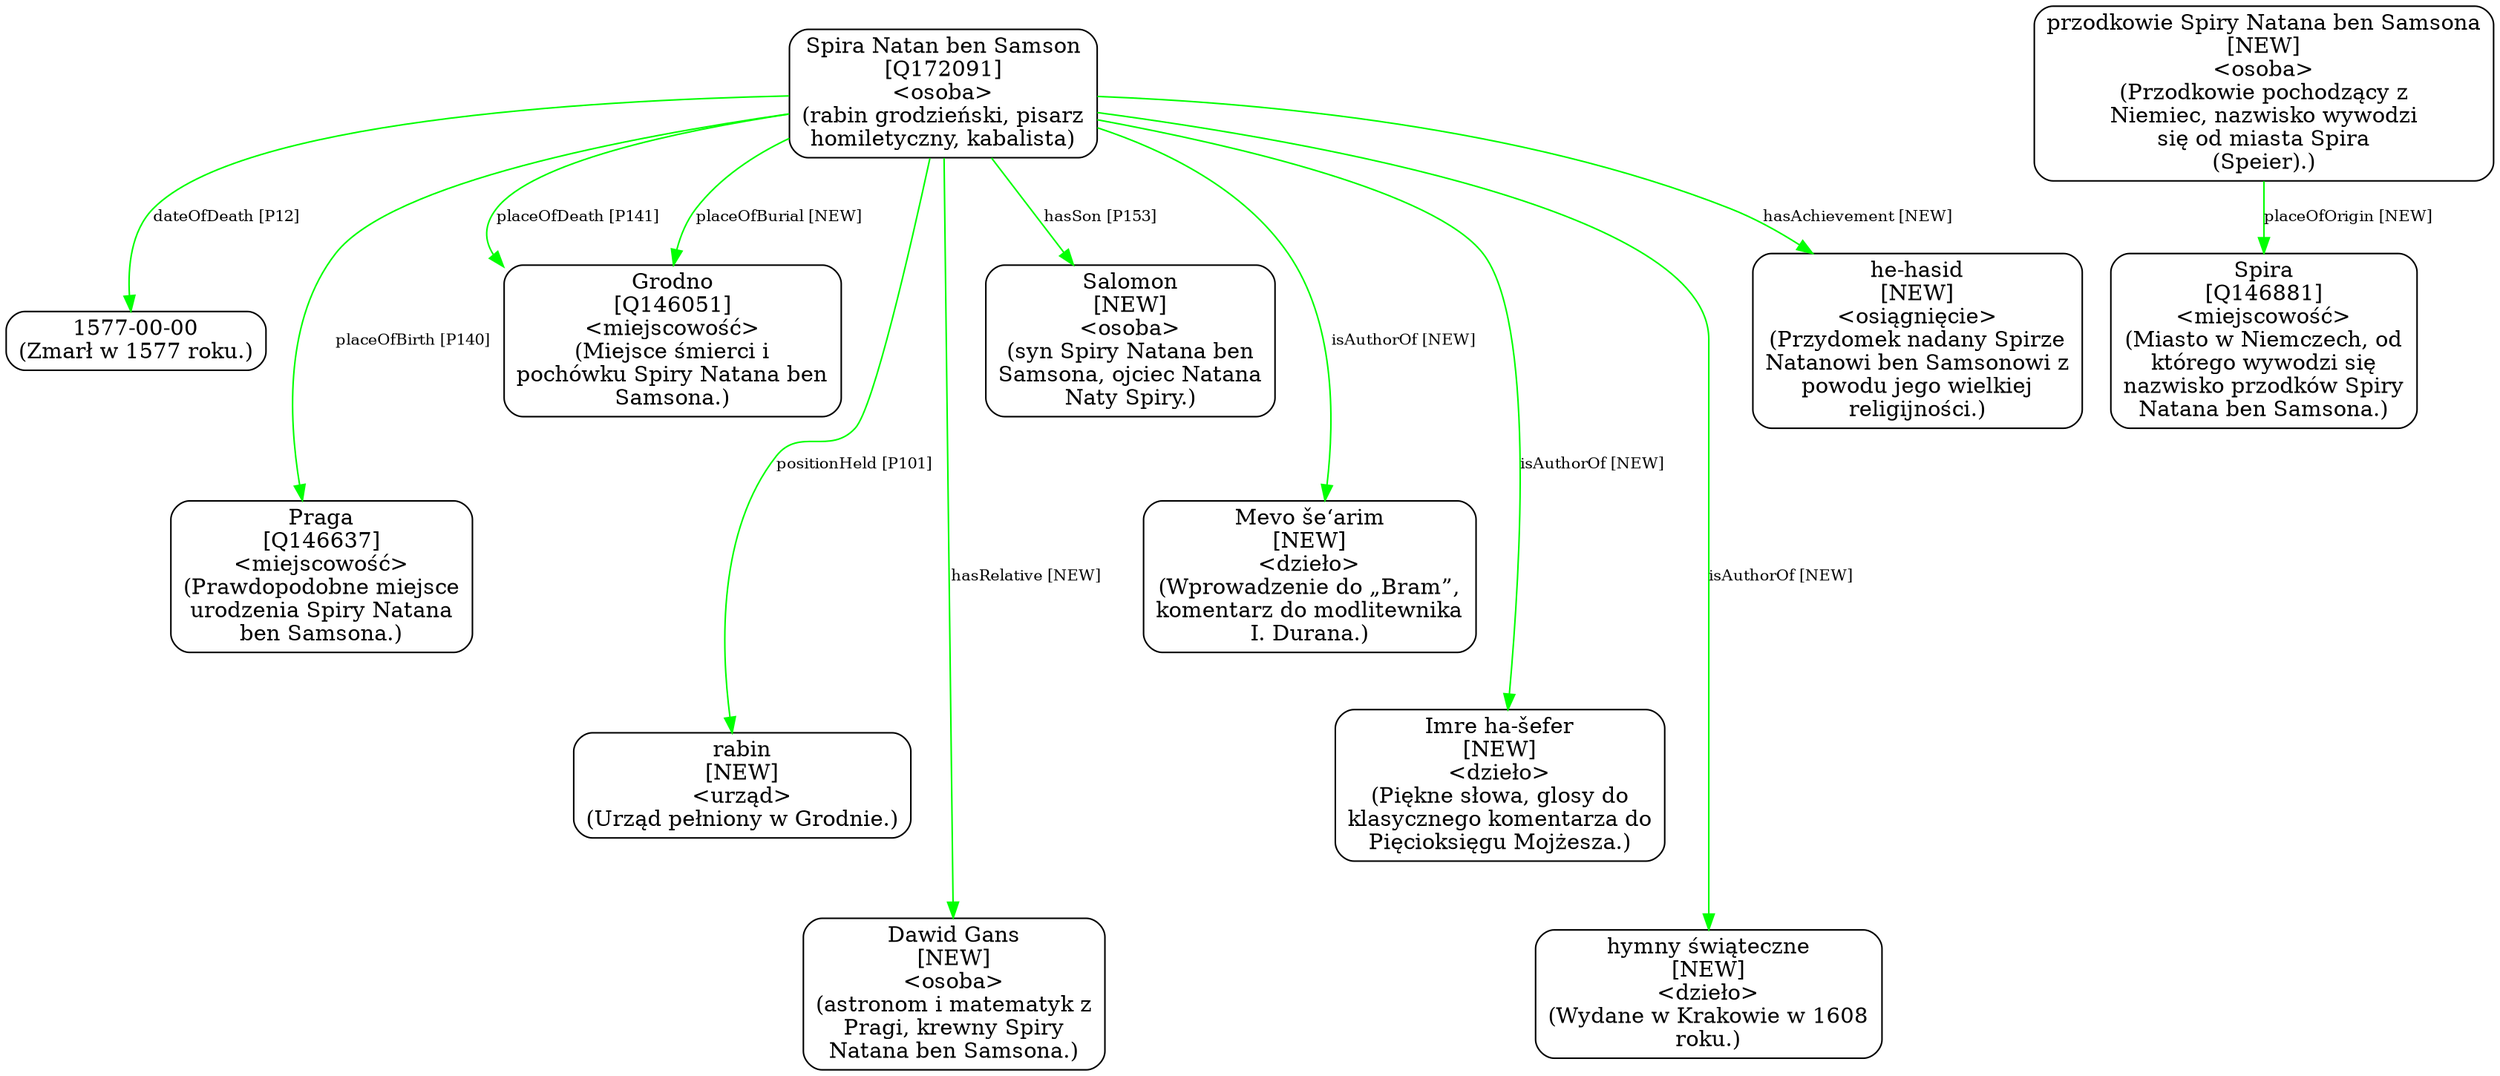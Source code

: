digraph {
	node [shape=box,
		style=rounded
	];
	edge [fontsize=10];
	"Spira Natan ben Samson
[Q172091]
<osoba>
(rabin grodzieński, pisarz
homiletyczny, kabalista)"	[color=black,
		label="Spira Natan ben Samson
[Q172091]
<osoba>
(rabin grodzieński, pisarz
homiletyczny, kabalista)"];
	"Spira Natan ben Samson
[Q172091]
<osoba>
(rabin grodzieński, pisarz
homiletyczny, kabalista)" -> "1577-00-00
(Zmarł w 1577 roku.)"	[color=green,
		label="dateOfDeath [P12]",
		minlen=1];
	"Spira Natan ben Samson
[Q172091]
<osoba>
(rabin grodzieński, pisarz
homiletyczny, kabalista)" -> "Praga
[Q146637]
<miejscowość>
(Prawdopodobne miejsce
urodzenia Spiry Natana
ben Samsona.)"	[color=green,
		label="placeOfBirth [P140]",
		minlen=2];
	"Spira Natan ben Samson
[Q172091]
<osoba>
(rabin grodzieński, pisarz
homiletyczny, kabalista)" -> "Grodno
[Q146051]
<miejscowość>
(Miejsce śmierci i
pochówku Spiry Natana ben
Samsona.)"	[color=green,
		label="placeOfDeath [P141]"];
	"Spira Natan ben Samson
[Q172091]
<osoba>
(rabin grodzieński, pisarz
homiletyczny, kabalista)" -> "Grodno
[Q146051]
<miejscowość>
(Miejsce śmierci i
pochówku Spiry Natana ben
Samsona.)"	[color=green,
		label="placeOfBurial [NEW]"];
	"Spira Natan ben Samson
[Q172091]
<osoba>
(rabin grodzieński, pisarz
homiletyczny, kabalista)" -> "rabin
[NEW]
<urząd>
(Urząd pełniony w Grodnie.)"	[color=green,
		label="positionHeld [P101]",
		minlen=3];
	"Spira Natan ben Samson
[Q172091]
<osoba>
(rabin grodzieński, pisarz
homiletyczny, kabalista)" -> "Dawid Gans
[NEW]
<osoba>
(astronom i matematyk z
Pragi, krewny Spiry
Natana ben Samsona.)"	[color=green,
		label="hasRelative [NEW]",
		minlen=4];
	"Spira Natan ben Samson
[Q172091]
<osoba>
(rabin grodzieński, pisarz
homiletyczny, kabalista)" -> "Salomon
[NEW]
<osoba>
(syn Spiry Natana ben
Samsona, ojciec Natana
Naty Spiry.)"	[color=green,
		label="hasSon [P153]",
		minlen=1];
	"Spira Natan ben Samson
[Q172091]
<osoba>
(rabin grodzieński, pisarz
homiletyczny, kabalista)" -> "Mevo še‘arim
[NEW]
<dzieło>
(Wprowadzenie do „Bram”,
komentarz do modlitewnika
I. Durana.)"	[color=green,
		label="isAuthorOf [NEW]",
		minlen=2];
	"Spira Natan ben Samson
[Q172091]
<osoba>
(rabin grodzieński, pisarz
homiletyczny, kabalista)" -> "Imre ha-šefer
[NEW]
<dzieło>
(Piękne słowa, glosy do
klasycznego komentarza do
Pięcioksięgu Mojżesza.)"	[color=green,
		label="isAuthorOf [NEW]",
		minlen=3];
	"Spira Natan ben Samson
[Q172091]
<osoba>
(rabin grodzieński, pisarz
homiletyczny, kabalista)" -> "hymny świąteczne
[NEW]
<dzieło>
(Wydane w Krakowie w 1608
roku.)"	[color=green,
		label="isAuthorOf [NEW]",
		minlen=4];
	"Spira Natan ben Samson
[Q172091]
<osoba>
(rabin grodzieński, pisarz
homiletyczny, kabalista)" -> "he-hasid
[NEW]
<osiągnięcie>
(Przydomek nadany Spirze
Natanowi ben Samsonowi z
powodu jego wielkiej
religijności.)"	[color=green,
		label="hasAchievement [NEW]",
		minlen=1];
	"przodkowie Spiry Natana ben Samsona
[NEW]
<osoba>
(Przodkowie pochodzący z
Niemiec, nazwisko wywodzi
się od miasta Spira
(Speier)\
.)"	[color=black,
		label="przodkowie Spiry Natana ben Samsona
[NEW]
<osoba>
(Przodkowie pochodzący z
Niemiec, nazwisko wywodzi
się od miasta Spira
(Speier)\
.)"];
	"przodkowie Spiry Natana ben Samsona
[NEW]
<osoba>
(Przodkowie pochodzący z
Niemiec, nazwisko wywodzi
się od miasta Spira
(Speier)\
.)" -> "Spira
[Q146881]
<miejscowość>
(Miasto w Niemczech, od
którego wywodzi się
nazwisko przodków Spiry
Natana ben Samsona.)"	[color=green,
		label="placeOfOrigin [NEW]"];
}
